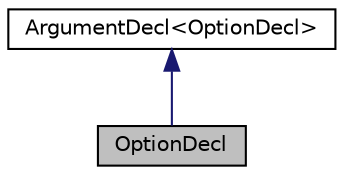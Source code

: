 digraph "OptionDecl"
{
  edge [fontname="Helvetica",fontsize="10",labelfontname="Helvetica",labelfontsize="10"];
  node [fontname="Helvetica",fontsize="10",shape=record];
  Node0 [label="OptionDecl",height=0.2,width=0.4,color="black", fillcolor="grey75", style="filled", fontcolor="black"];
  Node1 [label="ArgumentDecl\<OptionDecl\>",height=0.2,width=0.4,color="black", fillcolor="white", style="filled",URL="$structaworx_1_1lib_1_1cli_1_1ArgumentDecl.html"];
  Node1 -> Node0 [dir="back",color="midnightblue",fontsize="10",style="solid",fontname="Helvetica"];
}

